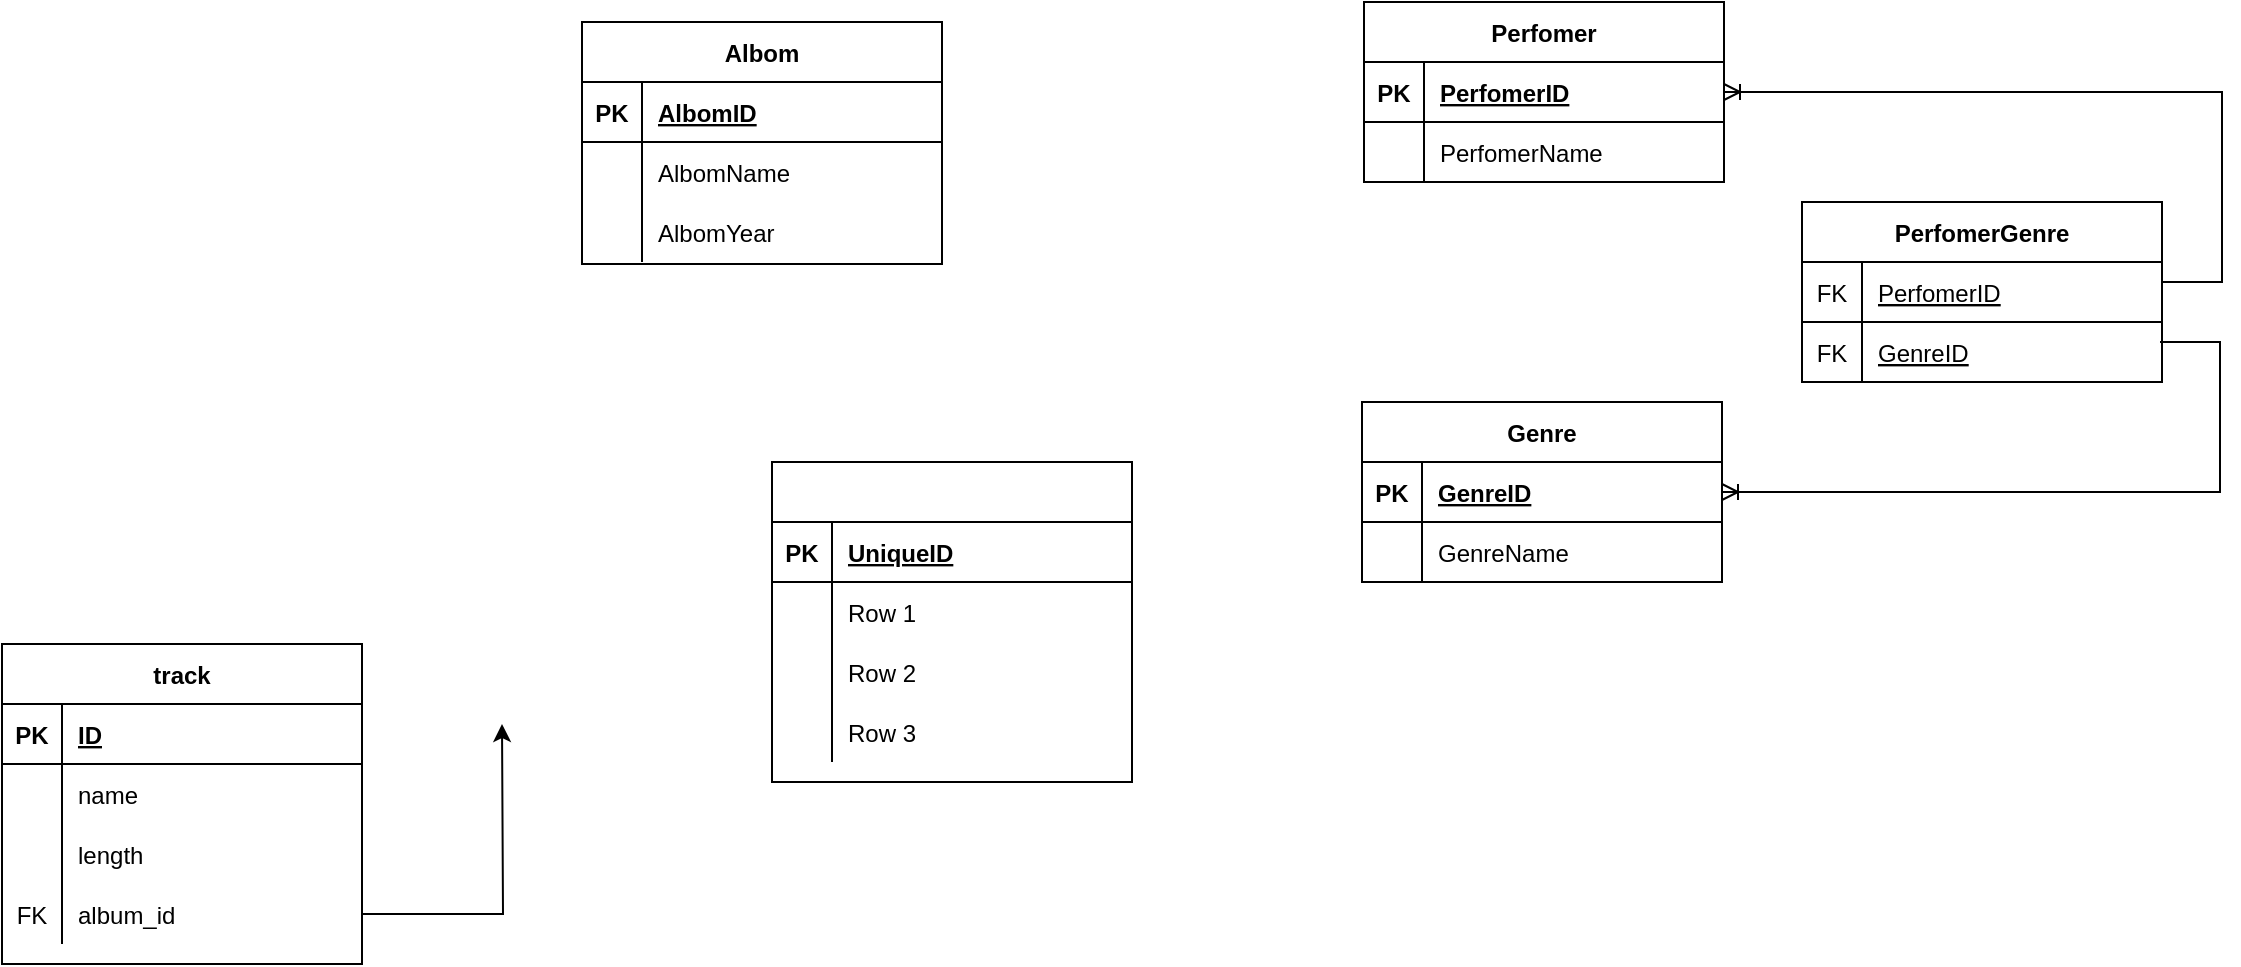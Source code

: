 <mxfile version="20.1.1" type="device"><diagram id="0KQzRqJZsH8DKE3naIZx" name="Page-1"><mxGraphModel dx="1350" dy="773" grid="1" gridSize="10" guides="1" tooltips="1" connect="1" arrows="1" fold="1" page="1" pageScale="1" pageWidth="1169" pageHeight="827" math="0" shadow="0"><root><mxCell id="0"/><mxCell id="1" parent="0"/><mxCell id="YUKrW1HoZG6VDTMMeT12-1" value="track" style="shape=table;startSize=30;container=1;collapsible=1;childLayout=tableLayout;fixedRows=1;rowLines=0;fontStyle=1;align=center;resizeLast=1;" parent="1" vertex="1"><mxGeometry x="20" y="520" width="180" height="160" as="geometry"/></mxCell><mxCell id="YUKrW1HoZG6VDTMMeT12-2" value="" style="shape=tableRow;horizontal=0;startSize=0;swimlaneHead=0;swimlaneBody=0;fillColor=none;collapsible=0;dropTarget=0;points=[[0,0.5],[1,0.5]];portConstraint=eastwest;top=0;left=0;right=0;bottom=1;" parent="YUKrW1HoZG6VDTMMeT12-1" vertex="1"><mxGeometry y="30" width="180" height="30" as="geometry"/></mxCell><mxCell id="YUKrW1HoZG6VDTMMeT12-3" value="PK" style="shape=partialRectangle;connectable=0;fillColor=none;top=0;left=0;bottom=0;right=0;fontStyle=1;overflow=hidden;" parent="YUKrW1HoZG6VDTMMeT12-2" vertex="1"><mxGeometry width="30" height="30" as="geometry"><mxRectangle width="30" height="30" as="alternateBounds"/></mxGeometry></mxCell><mxCell id="YUKrW1HoZG6VDTMMeT12-4" value="ID" style="shape=partialRectangle;connectable=0;fillColor=none;top=0;left=0;bottom=0;right=0;align=left;spacingLeft=6;fontStyle=5;overflow=hidden;" parent="YUKrW1HoZG6VDTMMeT12-2" vertex="1"><mxGeometry x="30" width="150" height="30" as="geometry"><mxRectangle width="150" height="30" as="alternateBounds"/></mxGeometry></mxCell><mxCell id="YUKrW1HoZG6VDTMMeT12-5" value="" style="shape=tableRow;horizontal=0;startSize=0;swimlaneHead=0;swimlaneBody=0;fillColor=none;collapsible=0;dropTarget=0;points=[[0,0.5],[1,0.5]];portConstraint=eastwest;top=0;left=0;right=0;bottom=0;" parent="YUKrW1HoZG6VDTMMeT12-1" vertex="1"><mxGeometry y="60" width="180" height="30" as="geometry"/></mxCell><mxCell id="YUKrW1HoZG6VDTMMeT12-6" value="" style="shape=partialRectangle;connectable=0;fillColor=none;top=0;left=0;bottom=0;right=0;editable=1;overflow=hidden;" parent="YUKrW1HoZG6VDTMMeT12-5" vertex="1"><mxGeometry width="30" height="30" as="geometry"><mxRectangle width="30" height="30" as="alternateBounds"/></mxGeometry></mxCell><mxCell id="YUKrW1HoZG6VDTMMeT12-7" value="name" style="shape=partialRectangle;connectable=0;fillColor=none;top=0;left=0;bottom=0;right=0;align=left;spacingLeft=6;overflow=hidden;" parent="YUKrW1HoZG6VDTMMeT12-5" vertex="1"><mxGeometry x="30" width="150" height="30" as="geometry"><mxRectangle width="150" height="30" as="alternateBounds"/></mxGeometry></mxCell><mxCell id="YUKrW1HoZG6VDTMMeT12-8" value="" style="shape=tableRow;horizontal=0;startSize=0;swimlaneHead=0;swimlaneBody=0;fillColor=none;collapsible=0;dropTarget=0;points=[[0,0.5],[1,0.5]];portConstraint=eastwest;top=0;left=0;right=0;bottom=0;" parent="YUKrW1HoZG6VDTMMeT12-1" vertex="1"><mxGeometry y="90" width="180" height="30" as="geometry"/></mxCell><mxCell id="YUKrW1HoZG6VDTMMeT12-9" value="" style="shape=partialRectangle;connectable=0;fillColor=none;top=0;left=0;bottom=0;right=0;editable=1;overflow=hidden;" parent="YUKrW1HoZG6VDTMMeT12-8" vertex="1"><mxGeometry width="30" height="30" as="geometry"><mxRectangle width="30" height="30" as="alternateBounds"/></mxGeometry></mxCell><mxCell id="YUKrW1HoZG6VDTMMeT12-10" value="length" style="shape=partialRectangle;connectable=0;fillColor=none;top=0;left=0;bottom=0;right=0;align=left;spacingLeft=6;overflow=hidden;" parent="YUKrW1HoZG6VDTMMeT12-8" vertex="1"><mxGeometry x="30" width="150" height="30" as="geometry"><mxRectangle width="150" height="30" as="alternateBounds"/></mxGeometry></mxCell><mxCell id="YUKrW1HoZG6VDTMMeT12-11" value="" style="shape=tableRow;horizontal=0;startSize=0;swimlaneHead=0;swimlaneBody=0;fillColor=none;collapsible=0;dropTarget=0;points=[[0,0.5],[1,0.5]];portConstraint=eastwest;top=0;left=0;right=0;bottom=0;" parent="YUKrW1HoZG6VDTMMeT12-1" vertex="1"><mxGeometry y="120" width="180" height="30" as="geometry"/></mxCell><mxCell id="YUKrW1HoZG6VDTMMeT12-12" value="FK" style="shape=partialRectangle;connectable=0;fillColor=none;top=0;left=0;bottom=0;right=0;editable=1;overflow=hidden;" parent="YUKrW1HoZG6VDTMMeT12-11" vertex="1"><mxGeometry width="30" height="30" as="geometry"><mxRectangle width="30" height="30" as="alternateBounds"/></mxGeometry></mxCell><mxCell id="YUKrW1HoZG6VDTMMeT12-13" value="album_id" style="shape=partialRectangle;connectable=0;fillColor=none;top=0;left=0;bottom=0;right=0;align=left;spacingLeft=6;overflow=hidden;" parent="YUKrW1HoZG6VDTMMeT12-11" vertex="1"><mxGeometry x="30" width="150" height="30" as="geometry"><mxRectangle width="150" height="30" as="alternateBounds"/></mxGeometry></mxCell><mxCell id="YUKrW1HoZG6VDTMMeT12-27" value="Albom" style="shape=table;startSize=30;container=1;collapsible=1;childLayout=tableLayout;fixedRows=1;rowLines=0;fontStyle=1;align=center;resizeLast=1;" parent="1" vertex="1"><mxGeometry x="310" y="209" width="180" height="121" as="geometry"/></mxCell><mxCell id="YUKrW1HoZG6VDTMMeT12-28" value="" style="shape=tableRow;horizontal=0;startSize=0;swimlaneHead=0;swimlaneBody=0;fillColor=none;collapsible=0;dropTarget=0;points=[[0,0.5],[1,0.5]];portConstraint=eastwest;top=0;left=0;right=0;bottom=1;" parent="YUKrW1HoZG6VDTMMeT12-27" vertex="1"><mxGeometry y="30" width="180" height="30" as="geometry"/></mxCell><mxCell id="YUKrW1HoZG6VDTMMeT12-29" value="PK" style="shape=partialRectangle;connectable=0;fillColor=none;top=0;left=0;bottom=0;right=0;fontStyle=1;overflow=hidden;" parent="YUKrW1HoZG6VDTMMeT12-28" vertex="1"><mxGeometry width="30" height="30" as="geometry"><mxRectangle width="30" height="30" as="alternateBounds"/></mxGeometry></mxCell><mxCell id="YUKrW1HoZG6VDTMMeT12-30" value="AlbomID" style="shape=partialRectangle;connectable=0;fillColor=none;top=0;left=0;bottom=0;right=0;align=left;spacingLeft=6;fontStyle=5;overflow=hidden;" parent="YUKrW1HoZG6VDTMMeT12-28" vertex="1"><mxGeometry x="30" width="150" height="30" as="geometry"><mxRectangle width="150" height="30" as="alternateBounds"/></mxGeometry></mxCell><mxCell id="YUKrW1HoZG6VDTMMeT12-31" value="" style="shape=tableRow;horizontal=0;startSize=0;swimlaneHead=0;swimlaneBody=0;fillColor=none;collapsible=0;dropTarget=0;points=[[0,0.5],[1,0.5]];portConstraint=eastwest;top=0;left=0;right=0;bottom=0;" parent="YUKrW1HoZG6VDTMMeT12-27" vertex="1"><mxGeometry y="60" width="180" height="30" as="geometry"/></mxCell><mxCell id="YUKrW1HoZG6VDTMMeT12-32" value="" style="shape=partialRectangle;connectable=0;fillColor=none;top=0;left=0;bottom=0;right=0;editable=1;overflow=hidden;" parent="YUKrW1HoZG6VDTMMeT12-31" vertex="1"><mxGeometry width="30" height="30" as="geometry"><mxRectangle width="30" height="30" as="alternateBounds"/></mxGeometry></mxCell><mxCell id="YUKrW1HoZG6VDTMMeT12-33" value="AlbomName" style="shape=partialRectangle;connectable=0;fillColor=none;top=0;left=0;bottom=0;right=0;align=left;spacingLeft=6;overflow=hidden;" parent="YUKrW1HoZG6VDTMMeT12-31" vertex="1"><mxGeometry x="30" width="150" height="30" as="geometry"><mxRectangle width="150" height="30" as="alternateBounds"/></mxGeometry></mxCell><mxCell id="YUKrW1HoZG6VDTMMeT12-34" value="" style="shape=tableRow;horizontal=0;startSize=0;swimlaneHead=0;swimlaneBody=0;fillColor=none;collapsible=0;dropTarget=0;points=[[0,0.5],[1,0.5]];portConstraint=eastwest;top=0;left=0;right=0;bottom=0;" parent="YUKrW1HoZG6VDTMMeT12-27" vertex="1"><mxGeometry y="90" width="180" height="30" as="geometry"/></mxCell><mxCell id="YUKrW1HoZG6VDTMMeT12-35" value="" style="shape=partialRectangle;connectable=0;fillColor=none;top=0;left=0;bottom=0;right=0;editable=1;overflow=hidden;" parent="YUKrW1HoZG6VDTMMeT12-34" vertex="1"><mxGeometry width="30" height="30" as="geometry"><mxRectangle width="30" height="30" as="alternateBounds"/></mxGeometry></mxCell><mxCell id="YUKrW1HoZG6VDTMMeT12-36" value="AlbomYear" style="shape=partialRectangle;connectable=0;fillColor=none;top=0;left=0;bottom=0;right=0;align=left;spacingLeft=6;overflow=hidden;" parent="YUKrW1HoZG6VDTMMeT12-34" vertex="1"><mxGeometry x="30" width="150" height="30" as="geometry"><mxRectangle width="150" height="30" as="alternateBounds"/></mxGeometry></mxCell><mxCell id="YUKrW1HoZG6VDTMMeT12-40" style="edgeStyle=orthogonalEdgeStyle;rounded=0;orthogonalLoop=1;jettySize=auto;html=1;exitX=1;exitY=0.5;exitDx=0;exitDy=0;entryX=0;entryY=0.25;entryDx=0;entryDy=0;" parent="1" source="YUKrW1HoZG6VDTMMeT12-11" edge="1"><mxGeometry relative="1" as="geometry"><mxPoint x="270" y="560" as="targetPoint"/></mxGeometry></mxCell><mxCell id="YUKrW1HoZG6VDTMMeT12-41" value="Perfomer" style="shape=table;startSize=30;container=1;collapsible=1;childLayout=tableLayout;fixedRows=1;rowLines=0;fontStyle=1;align=center;resizeLast=1;" parent="1" vertex="1"><mxGeometry x="701" y="199" width="180" height="90" as="geometry"/></mxCell><mxCell id="YUKrW1HoZG6VDTMMeT12-42" value="" style="shape=tableRow;horizontal=0;startSize=0;swimlaneHead=0;swimlaneBody=0;fillColor=none;collapsible=0;dropTarget=0;points=[[0,0.5],[1,0.5]];portConstraint=eastwest;top=0;left=0;right=0;bottom=1;" parent="YUKrW1HoZG6VDTMMeT12-41" vertex="1"><mxGeometry y="30" width="180" height="30" as="geometry"/></mxCell><mxCell id="YUKrW1HoZG6VDTMMeT12-43" value="PK" style="shape=partialRectangle;connectable=0;fillColor=none;top=0;left=0;bottom=0;right=0;fontStyle=1;overflow=hidden;" parent="YUKrW1HoZG6VDTMMeT12-42" vertex="1"><mxGeometry width="30" height="30" as="geometry"><mxRectangle width="30" height="30" as="alternateBounds"/></mxGeometry></mxCell><mxCell id="YUKrW1HoZG6VDTMMeT12-44" value="PerfomerID" style="shape=partialRectangle;connectable=0;fillColor=none;top=0;left=0;bottom=0;right=0;align=left;spacingLeft=6;fontStyle=5;overflow=hidden;" parent="YUKrW1HoZG6VDTMMeT12-42" vertex="1"><mxGeometry x="30" width="150" height="30" as="geometry"><mxRectangle width="150" height="30" as="alternateBounds"/></mxGeometry></mxCell><mxCell id="YUKrW1HoZG6VDTMMeT12-45" value="" style="shape=tableRow;horizontal=0;startSize=0;swimlaneHead=0;swimlaneBody=0;fillColor=none;collapsible=0;dropTarget=0;points=[[0,0.5],[1,0.5]];portConstraint=eastwest;top=0;left=0;right=0;bottom=0;" parent="YUKrW1HoZG6VDTMMeT12-41" vertex="1"><mxGeometry y="60" width="180" height="30" as="geometry"/></mxCell><mxCell id="YUKrW1HoZG6VDTMMeT12-46" value="" style="shape=partialRectangle;connectable=0;fillColor=none;top=0;left=0;bottom=0;right=0;editable=1;overflow=hidden;" parent="YUKrW1HoZG6VDTMMeT12-45" vertex="1"><mxGeometry width="30" height="30" as="geometry"><mxRectangle width="30" height="30" as="alternateBounds"/></mxGeometry></mxCell><mxCell id="YUKrW1HoZG6VDTMMeT12-47" value="PerfomerName" style="shape=partialRectangle;connectable=0;fillColor=none;top=0;left=0;bottom=0;right=0;align=left;spacingLeft=6;overflow=hidden;" parent="YUKrW1HoZG6VDTMMeT12-45" vertex="1"><mxGeometry x="30" width="150" height="30" as="geometry"><mxRectangle width="150" height="30" as="alternateBounds"/></mxGeometry></mxCell><mxCell id="YUKrW1HoZG6VDTMMeT12-58" value="Genre" style="shape=table;startSize=30;container=1;collapsible=1;childLayout=tableLayout;fixedRows=1;rowLines=0;fontStyle=1;align=center;resizeLast=1;" parent="1" vertex="1"><mxGeometry x="700" y="399" width="180" height="90" as="geometry"/></mxCell><mxCell id="YUKrW1HoZG6VDTMMeT12-59" value="" style="shape=tableRow;horizontal=0;startSize=0;swimlaneHead=0;swimlaneBody=0;fillColor=none;collapsible=0;dropTarget=0;points=[[0,0.5],[1,0.5]];portConstraint=eastwest;top=0;left=0;right=0;bottom=1;" parent="YUKrW1HoZG6VDTMMeT12-58" vertex="1"><mxGeometry y="30" width="180" height="30" as="geometry"/></mxCell><mxCell id="YUKrW1HoZG6VDTMMeT12-60" value="PK" style="shape=partialRectangle;connectable=0;fillColor=none;top=0;left=0;bottom=0;right=0;fontStyle=1;overflow=hidden;" parent="YUKrW1HoZG6VDTMMeT12-59" vertex="1"><mxGeometry width="30" height="30" as="geometry"><mxRectangle width="30" height="30" as="alternateBounds"/></mxGeometry></mxCell><mxCell id="YUKrW1HoZG6VDTMMeT12-61" value="GenreID" style="shape=partialRectangle;connectable=0;fillColor=none;top=0;left=0;bottom=0;right=0;align=left;spacingLeft=6;fontStyle=5;overflow=hidden;" parent="YUKrW1HoZG6VDTMMeT12-59" vertex="1"><mxGeometry x="30" width="150" height="30" as="geometry"><mxRectangle width="150" height="30" as="alternateBounds"/></mxGeometry></mxCell><mxCell id="YUKrW1HoZG6VDTMMeT12-62" value="" style="shape=tableRow;horizontal=0;startSize=0;swimlaneHead=0;swimlaneBody=0;fillColor=none;collapsible=0;dropTarget=0;points=[[0,0.5],[1,0.5]];portConstraint=eastwest;top=0;left=0;right=0;bottom=0;" parent="YUKrW1HoZG6VDTMMeT12-58" vertex="1"><mxGeometry y="60" width="180" height="30" as="geometry"/></mxCell><mxCell id="YUKrW1HoZG6VDTMMeT12-63" value="" style="shape=partialRectangle;connectable=0;fillColor=none;top=0;left=0;bottom=0;right=0;editable=1;overflow=hidden;" parent="YUKrW1HoZG6VDTMMeT12-62" vertex="1"><mxGeometry width="30" height="30" as="geometry"><mxRectangle width="30" height="30" as="alternateBounds"/></mxGeometry></mxCell><mxCell id="YUKrW1HoZG6VDTMMeT12-64" value="GenreName" style="shape=partialRectangle;connectable=0;fillColor=none;top=0;left=0;bottom=0;right=0;align=left;spacingLeft=6;overflow=hidden;" parent="YUKrW1HoZG6VDTMMeT12-62" vertex="1"><mxGeometry x="30" width="150" height="30" as="geometry"><mxRectangle width="150" height="30" as="alternateBounds"/></mxGeometry></mxCell><mxCell id="d1pEroy2OZ_9TSExAH_w-5" value="PerfomerGenre" style="shape=table;startSize=30;container=1;collapsible=1;childLayout=tableLayout;fixedRows=1;rowLines=0;fontStyle=1;align=center;resizeLast=1;" vertex="1" parent="1"><mxGeometry x="920" y="299" width="180" height="90" as="geometry"/></mxCell><mxCell id="d1pEroy2OZ_9TSExAH_w-6" value="" style="shape=tableRow;horizontal=0;startSize=0;swimlaneHead=0;swimlaneBody=0;fillColor=none;collapsible=0;dropTarget=0;points=[[0,0.5],[1,0.5]];portConstraint=eastwest;top=0;left=0;right=0;bottom=1;" vertex="1" parent="d1pEroy2OZ_9TSExAH_w-5"><mxGeometry y="30" width="180" height="30" as="geometry"/></mxCell><mxCell id="d1pEroy2OZ_9TSExAH_w-7" value="" style="shape=partialRectangle;connectable=0;fillColor=none;top=0;left=0;bottom=0;right=0;fontStyle=1;overflow=hidden;" vertex="1" parent="d1pEroy2OZ_9TSExAH_w-6"><mxGeometry width="30" height="30" as="geometry"><mxRectangle width="30" height="30" as="alternateBounds"/></mxGeometry></mxCell><mxCell id="d1pEroy2OZ_9TSExAH_w-8" value="" style="shape=partialRectangle;connectable=0;fillColor=none;top=0;left=0;bottom=0;right=0;align=left;spacingLeft=6;fontStyle=5;overflow=hidden;" vertex="1" parent="d1pEroy2OZ_9TSExAH_w-6"><mxGeometry x="30" width="150" height="30" as="geometry"><mxRectangle width="150" height="30" as="alternateBounds"/></mxGeometry></mxCell><mxCell id="d1pEroy2OZ_9TSExAH_w-9" value="" style="shape=tableRow;horizontal=0;startSize=0;swimlaneHead=0;swimlaneBody=0;fillColor=none;collapsible=0;dropTarget=0;points=[[0,0.5],[1,0.5]];portConstraint=eastwest;top=0;left=0;right=0;bottom=0;" vertex="1" parent="d1pEroy2OZ_9TSExAH_w-5"><mxGeometry y="60" width="180" height="30" as="geometry"/></mxCell><mxCell id="d1pEroy2OZ_9TSExAH_w-10" value="" style="shape=partialRectangle;connectable=0;fillColor=none;top=0;left=0;bottom=0;right=0;editable=1;overflow=hidden;" vertex="1" parent="d1pEroy2OZ_9TSExAH_w-9"><mxGeometry width="30" height="30" as="geometry"><mxRectangle width="30" height="30" as="alternateBounds"/></mxGeometry></mxCell><mxCell id="d1pEroy2OZ_9TSExAH_w-11" value="" style="shape=partialRectangle;connectable=0;fillColor=none;top=0;left=0;bottom=0;right=0;align=left;spacingLeft=6;overflow=hidden;" vertex="1" parent="d1pEroy2OZ_9TSExAH_w-9"><mxGeometry x="30" width="150" height="30" as="geometry"><mxRectangle width="150" height="30" as="alternateBounds"/></mxGeometry></mxCell><mxCell id="d1pEroy2OZ_9TSExAH_w-18" value="PerfomerID" style="shape=partialRectangle;connectable=0;fillColor=none;top=0;left=0;bottom=0;right=0;align=left;spacingLeft=6;fontStyle=4;overflow=hidden;" vertex="1" parent="1"><mxGeometry x="950" y="329" width="150" height="30" as="geometry"><mxRectangle width="150" height="30" as="alternateBounds"/></mxGeometry></mxCell><mxCell id="d1pEroy2OZ_9TSExAH_w-22" value="GenreID" style="shape=partialRectangle;connectable=0;fillColor=none;top=0;left=0;bottom=0;right=0;align=left;spacingLeft=6;fontStyle=4;overflow=hidden;" vertex="1" parent="1"><mxGeometry x="950" y="359" width="150" height="30" as="geometry"><mxRectangle width="150" height="30" as="alternateBounds"/></mxGeometry></mxCell><mxCell id="d1pEroy2OZ_9TSExAH_w-30" value="" style="edgeStyle=entityRelationEdgeStyle;fontSize=12;html=1;endArrow=ERoneToMany;rounded=0;entryX=1;entryY=0.5;entryDx=0;entryDy=0;" edge="1" parent="1" target="YUKrW1HoZG6VDTMMeT12-59"><mxGeometry width="100" height="100" relative="1" as="geometry"><mxPoint x="1099" y="369" as="sourcePoint"/><mxPoint x="1050" y="489" as="targetPoint"/></mxGeometry></mxCell><mxCell id="d1pEroy2OZ_9TSExAH_w-32" value="" style="edgeStyle=entityRelationEdgeStyle;fontSize=12;html=1;endArrow=ERoneToMany;rounded=0;entryX=1;entryY=0.5;entryDx=0;entryDy=0;" edge="1" parent="1" target="YUKrW1HoZG6VDTMMeT12-42"><mxGeometry width="100" height="100" relative="1" as="geometry"><mxPoint x="1100" y="339" as="sourcePoint"/><mxPoint x="1050" y="189" as="targetPoint"/></mxGeometry></mxCell><mxCell id="d1pEroy2OZ_9TSExAH_w-33" value="FK" style="shape=partialRectangle;connectable=0;fillColor=none;top=0;left=0;bottom=0;right=0;editable=1;overflow=hidden;" vertex="1" parent="1"><mxGeometry x="920" y="329" width="30" height="30" as="geometry"><mxRectangle width="30" height="30" as="alternateBounds"/></mxGeometry></mxCell><mxCell id="d1pEroy2OZ_9TSExAH_w-34" value="FK" style="shape=partialRectangle;connectable=0;fillColor=none;top=0;left=0;bottom=0;right=0;editable=1;overflow=hidden;" vertex="1" parent="1"><mxGeometry x="920" y="359" width="30" height="30" as="geometry"><mxRectangle width="30" height="30" as="alternateBounds"/></mxGeometry></mxCell><mxCell id="d1pEroy2OZ_9TSExAH_w-35" value="" style="shape=table;startSize=30;container=1;collapsible=1;childLayout=tableLayout;fixedRows=1;rowLines=0;fontStyle=1;align=center;resizeLast=1;" vertex="1" parent="1"><mxGeometry x="405" y="429" width="180" height="160" as="geometry"/></mxCell><mxCell id="d1pEroy2OZ_9TSExAH_w-36" value="" style="shape=tableRow;horizontal=0;startSize=0;swimlaneHead=0;swimlaneBody=0;fillColor=none;collapsible=0;dropTarget=0;points=[[0,0.5],[1,0.5]];portConstraint=eastwest;top=0;left=0;right=0;bottom=1;" vertex="1" parent="d1pEroy2OZ_9TSExAH_w-35"><mxGeometry y="30" width="180" height="30" as="geometry"/></mxCell><mxCell id="d1pEroy2OZ_9TSExAH_w-37" value="PK" style="shape=partialRectangle;connectable=0;fillColor=none;top=0;left=0;bottom=0;right=0;fontStyle=1;overflow=hidden;" vertex="1" parent="d1pEroy2OZ_9TSExAH_w-36"><mxGeometry width="30" height="30" as="geometry"><mxRectangle width="30" height="30" as="alternateBounds"/></mxGeometry></mxCell><mxCell id="d1pEroy2OZ_9TSExAH_w-38" value="UniqueID" style="shape=partialRectangle;connectable=0;fillColor=none;top=0;left=0;bottom=0;right=0;align=left;spacingLeft=6;fontStyle=5;overflow=hidden;" vertex="1" parent="d1pEroy2OZ_9TSExAH_w-36"><mxGeometry x="30" width="150" height="30" as="geometry"><mxRectangle width="150" height="30" as="alternateBounds"/></mxGeometry></mxCell><mxCell id="d1pEroy2OZ_9TSExAH_w-39" value="" style="shape=tableRow;horizontal=0;startSize=0;swimlaneHead=0;swimlaneBody=0;fillColor=none;collapsible=0;dropTarget=0;points=[[0,0.5],[1,0.5]];portConstraint=eastwest;top=0;left=0;right=0;bottom=0;" vertex="1" parent="d1pEroy2OZ_9TSExAH_w-35"><mxGeometry y="60" width="180" height="30" as="geometry"/></mxCell><mxCell id="d1pEroy2OZ_9TSExAH_w-40" value="" style="shape=partialRectangle;connectable=0;fillColor=none;top=0;left=0;bottom=0;right=0;editable=1;overflow=hidden;" vertex="1" parent="d1pEroy2OZ_9TSExAH_w-39"><mxGeometry width="30" height="30" as="geometry"><mxRectangle width="30" height="30" as="alternateBounds"/></mxGeometry></mxCell><mxCell id="d1pEroy2OZ_9TSExAH_w-41" value="Row 1" style="shape=partialRectangle;connectable=0;fillColor=none;top=0;left=0;bottom=0;right=0;align=left;spacingLeft=6;overflow=hidden;" vertex="1" parent="d1pEroy2OZ_9TSExAH_w-39"><mxGeometry x="30" width="150" height="30" as="geometry"><mxRectangle width="150" height="30" as="alternateBounds"/></mxGeometry></mxCell><mxCell id="d1pEroy2OZ_9TSExAH_w-42" value="" style="shape=tableRow;horizontal=0;startSize=0;swimlaneHead=0;swimlaneBody=0;fillColor=none;collapsible=0;dropTarget=0;points=[[0,0.5],[1,0.5]];portConstraint=eastwest;top=0;left=0;right=0;bottom=0;" vertex="1" parent="d1pEroy2OZ_9TSExAH_w-35"><mxGeometry y="90" width="180" height="30" as="geometry"/></mxCell><mxCell id="d1pEroy2OZ_9TSExAH_w-43" value="" style="shape=partialRectangle;connectable=0;fillColor=none;top=0;left=0;bottom=0;right=0;editable=1;overflow=hidden;" vertex="1" parent="d1pEroy2OZ_9TSExAH_w-42"><mxGeometry width="30" height="30" as="geometry"><mxRectangle width="30" height="30" as="alternateBounds"/></mxGeometry></mxCell><mxCell id="d1pEroy2OZ_9TSExAH_w-44" value="Row 2" style="shape=partialRectangle;connectable=0;fillColor=none;top=0;left=0;bottom=0;right=0;align=left;spacingLeft=6;overflow=hidden;" vertex="1" parent="d1pEroy2OZ_9TSExAH_w-42"><mxGeometry x="30" width="150" height="30" as="geometry"><mxRectangle width="150" height="30" as="alternateBounds"/></mxGeometry></mxCell><mxCell id="d1pEroy2OZ_9TSExAH_w-45" value="" style="shape=tableRow;horizontal=0;startSize=0;swimlaneHead=0;swimlaneBody=0;fillColor=none;collapsible=0;dropTarget=0;points=[[0,0.5],[1,0.5]];portConstraint=eastwest;top=0;left=0;right=0;bottom=0;" vertex="1" parent="d1pEroy2OZ_9TSExAH_w-35"><mxGeometry y="120" width="180" height="30" as="geometry"/></mxCell><mxCell id="d1pEroy2OZ_9TSExAH_w-46" value="" style="shape=partialRectangle;connectable=0;fillColor=none;top=0;left=0;bottom=0;right=0;editable=1;overflow=hidden;" vertex="1" parent="d1pEroy2OZ_9TSExAH_w-45"><mxGeometry width="30" height="30" as="geometry"><mxRectangle width="30" height="30" as="alternateBounds"/></mxGeometry></mxCell><mxCell id="d1pEroy2OZ_9TSExAH_w-47" value="Row 3" style="shape=partialRectangle;connectable=0;fillColor=none;top=0;left=0;bottom=0;right=0;align=left;spacingLeft=6;overflow=hidden;" vertex="1" parent="d1pEroy2OZ_9TSExAH_w-45"><mxGeometry x="30" width="150" height="30" as="geometry"><mxRectangle width="150" height="30" as="alternateBounds"/></mxGeometry></mxCell></root></mxGraphModel></diagram></mxfile>